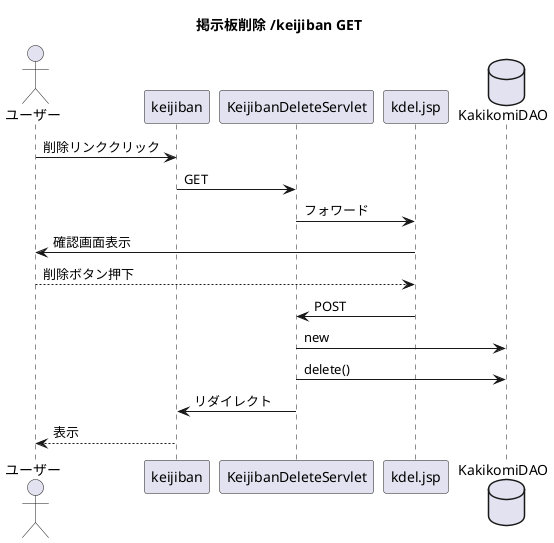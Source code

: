 @startuml
title 掲示板削除 /keijiban GET
actor ユーザー
participant keijiban
participant KeijibanDeleteServlet
participant kdel.jsp
database KakikomiDAO

ユーザー -> keijiban:削除リンククリック
keijiban -> KeijibanDeleteServlet:GET
KeijibanDeleteServlet -> kdel.jsp:フォワード
kdel.jsp -> ユーザー:確認画面表示
ユーザー --> kdel.jsp:削除ボタン押下
kdel.jsp -> KeijibanDeleteServlet:POST
KeijibanDeleteServlet -> KakikomiDAO:new
KeijibanDeleteServlet -> KakikomiDAO:delete()
KeijibanDeleteServlet -> keijiban:リダイレクト
keijiban --> ユーザー:表示
@enduml